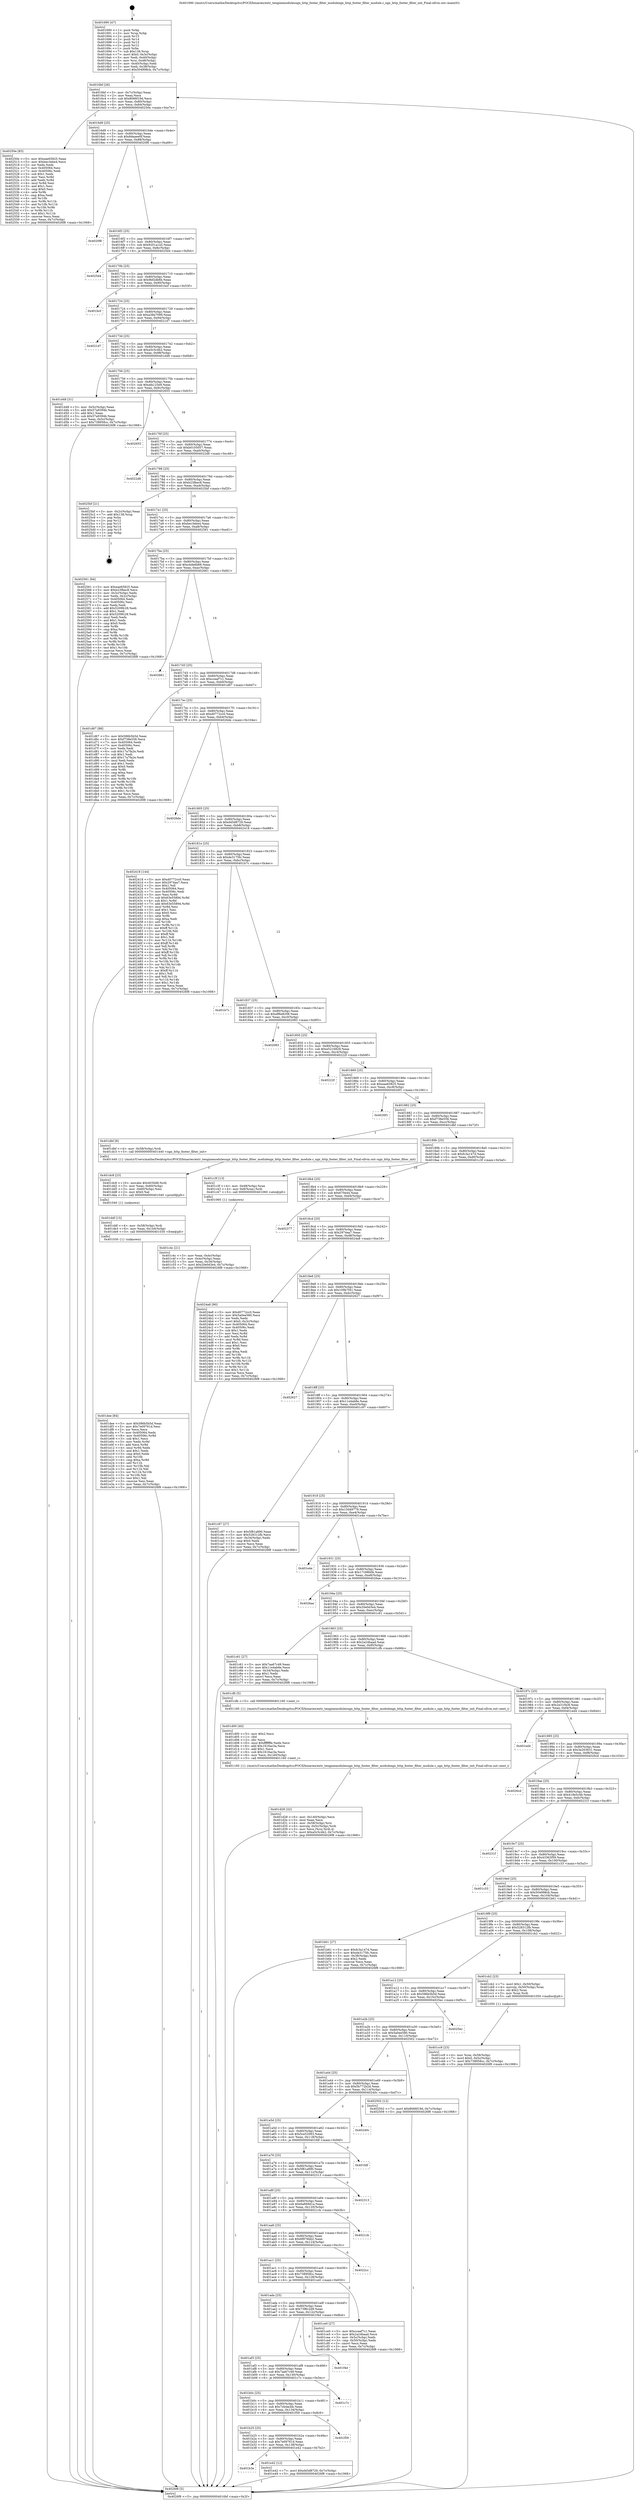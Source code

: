 digraph "0x401690" {
  label = "0x401690 (/mnt/c/Users/mathe/Desktop/tcc/POCII/binaries/extr_tenginemodulesngx_http_footer_filter_modulengx_http_footer_filter_module.c_ngx_http_footer_filter_init_Final-ollvm.out::main(0))"
  labelloc = "t"
  node[shape=record]

  Entry [label="",width=0.3,height=0.3,shape=circle,fillcolor=black,style=filled]
  "0x4016bf" [label="{
     0x4016bf [26]\l
     | [instrs]\l
     &nbsp;&nbsp;0x4016bf \<+3\>: mov -0x7c(%rbp),%eax\l
     &nbsp;&nbsp;0x4016c2 \<+2\>: mov %eax,%ecx\l
     &nbsp;&nbsp;0x4016c4 \<+6\>: sub $0x8066f19d,%ecx\l
     &nbsp;&nbsp;0x4016ca \<+3\>: mov %eax,-0x80(%rbp)\l
     &nbsp;&nbsp;0x4016cd \<+6\>: mov %ecx,-0x84(%rbp)\l
     &nbsp;&nbsp;0x4016d3 \<+6\>: je 000000000040250e \<main+0xe7e\>\l
  }"]
  "0x40250e" [label="{
     0x40250e [83]\l
     | [instrs]\l
     &nbsp;&nbsp;0x40250e \<+5\>: mov $0xeae65825,%eax\l
     &nbsp;&nbsp;0x402513 \<+5\>: mov $0xbec3ebe4,%ecx\l
     &nbsp;&nbsp;0x402518 \<+2\>: xor %edx,%edx\l
     &nbsp;&nbsp;0x40251a \<+7\>: mov 0x405064,%esi\l
     &nbsp;&nbsp;0x402521 \<+7\>: mov 0x40506c,%edi\l
     &nbsp;&nbsp;0x402528 \<+3\>: sub $0x1,%edx\l
     &nbsp;&nbsp;0x40252b \<+3\>: mov %esi,%r8d\l
     &nbsp;&nbsp;0x40252e \<+3\>: add %edx,%r8d\l
     &nbsp;&nbsp;0x402531 \<+4\>: imul %r8d,%esi\l
     &nbsp;&nbsp;0x402535 \<+3\>: and $0x1,%esi\l
     &nbsp;&nbsp;0x402538 \<+3\>: cmp $0x0,%esi\l
     &nbsp;&nbsp;0x40253b \<+4\>: sete %r9b\l
     &nbsp;&nbsp;0x40253f \<+3\>: cmp $0xa,%edi\l
     &nbsp;&nbsp;0x402542 \<+4\>: setl %r10b\l
     &nbsp;&nbsp;0x402546 \<+3\>: mov %r9b,%r11b\l
     &nbsp;&nbsp;0x402549 \<+3\>: and %r10b,%r11b\l
     &nbsp;&nbsp;0x40254c \<+3\>: xor %r10b,%r9b\l
     &nbsp;&nbsp;0x40254f \<+3\>: or %r9b,%r11b\l
     &nbsp;&nbsp;0x402552 \<+4\>: test $0x1,%r11b\l
     &nbsp;&nbsp;0x402556 \<+3\>: cmovne %ecx,%eax\l
     &nbsp;&nbsp;0x402559 \<+3\>: mov %eax,-0x7c(%rbp)\l
     &nbsp;&nbsp;0x40255c \<+5\>: jmp 00000000004026f8 \<main+0x1068\>\l
  }"]
  "0x4016d9" [label="{
     0x4016d9 [25]\l
     | [instrs]\l
     &nbsp;&nbsp;0x4016d9 \<+5\>: jmp 00000000004016de \<main+0x4e\>\l
     &nbsp;&nbsp;0x4016de \<+3\>: mov -0x80(%rbp),%eax\l
     &nbsp;&nbsp;0x4016e1 \<+5\>: sub $0x8deaee0f,%eax\l
     &nbsp;&nbsp;0x4016e6 \<+6\>: mov %eax,-0x88(%rbp)\l
     &nbsp;&nbsp;0x4016ec \<+6\>: je 00000000004020f6 \<main+0xa66\>\l
  }"]
  Exit [label="",width=0.3,height=0.3,shape=circle,fillcolor=black,style=filled,peripheries=2]
  "0x4020f6" [label="{
     0x4020f6\l
  }", style=dashed]
  "0x4016f2" [label="{
     0x4016f2 [25]\l
     | [instrs]\l
     &nbsp;&nbsp;0x4016f2 \<+5\>: jmp 00000000004016f7 \<main+0x67\>\l
     &nbsp;&nbsp;0x4016f7 \<+3\>: mov -0x80(%rbp),%eax\l
     &nbsp;&nbsp;0x4016fa \<+5\>: sub $0x9201a1a5,%eax\l
     &nbsp;&nbsp;0x4016ff \<+6\>: mov %eax,-0x8c(%rbp)\l
     &nbsp;&nbsp;0x401705 \<+6\>: je 00000000004025d4 \<main+0xf44\>\l
  }"]
  "0x401b3e" [label="{
     0x401b3e\l
  }", style=dashed]
  "0x4025d4" [label="{
     0x4025d4\l
  }", style=dashed]
  "0x40170b" [label="{
     0x40170b [25]\l
     | [instrs]\l
     &nbsp;&nbsp;0x40170b \<+5\>: jmp 0000000000401710 \<main+0x80\>\l
     &nbsp;&nbsp;0x401710 \<+3\>: mov -0x80(%rbp),%eax\l
     &nbsp;&nbsp;0x401713 \<+5\>: sub $0x9bf2db6b,%eax\l
     &nbsp;&nbsp;0x401718 \<+6\>: mov %eax,-0x90(%rbp)\l
     &nbsp;&nbsp;0x40171e \<+6\>: je 0000000000401bcf \<main+0x53f\>\l
  }"]
  "0x401e42" [label="{
     0x401e42 [12]\l
     | [instrs]\l
     &nbsp;&nbsp;0x401e42 \<+7\>: movl $0xd45d8729,-0x7c(%rbp)\l
     &nbsp;&nbsp;0x401e49 \<+5\>: jmp 00000000004026f8 \<main+0x1068\>\l
  }"]
  "0x401bcf" [label="{
     0x401bcf\l
  }", style=dashed]
  "0x401724" [label="{
     0x401724 [25]\l
     | [instrs]\l
     &nbsp;&nbsp;0x401724 \<+5\>: jmp 0000000000401729 \<main+0x99\>\l
     &nbsp;&nbsp;0x401729 \<+3\>: mov -0x80(%rbp),%eax\l
     &nbsp;&nbsp;0x40172c \<+5\>: sub $0xa38a7099,%eax\l
     &nbsp;&nbsp;0x401731 \<+6\>: mov %eax,-0x94(%rbp)\l
     &nbsp;&nbsp;0x401737 \<+6\>: je 00000000004021d7 \<main+0xb47\>\l
  }"]
  "0x401b25" [label="{
     0x401b25 [25]\l
     | [instrs]\l
     &nbsp;&nbsp;0x401b25 \<+5\>: jmp 0000000000401b2a \<main+0x49a\>\l
     &nbsp;&nbsp;0x401b2a \<+3\>: mov -0x80(%rbp),%eax\l
     &nbsp;&nbsp;0x401b2d \<+5\>: sub $0x7e09761d,%eax\l
     &nbsp;&nbsp;0x401b32 \<+6\>: mov %eax,-0x138(%rbp)\l
     &nbsp;&nbsp;0x401b38 \<+6\>: je 0000000000401e42 \<main+0x7b2\>\l
  }"]
  "0x4021d7" [label="{
     0x4021d7\l
  }", style=dashed]
  "0x40173d" [label="{
     0x40173d [25]\l
     | [instrs]\l
     &nbsp;&nbsp;0x40173d \<+5\>: jmp 0000000000401742 \<main+0xb2\>\l
     &nbsp;&nbsp;0x401742 \<+3\>: mov -0x80(%rbp),%eax\l
     &nbsp;&nbsp;0x401745 \<+5\>: sub $0xa5c5c4b2,%eax\l
     &nbsp;&nbsp;0x40174a \<+6\>: mov %eax,-0x98(%rbp)\l
     &nbsp;&nbsp;0x401750 \<+6\>: je 0000000000401d48 \<main+0x6b8\>\l
  }"]
  "0x401f59" [label="{
     0x401f59\l
  }", style=dashed]
  "0x401d48" [label="{
     0x401d48 [31]\l
     | [instrs]\l
     &nbsp;&nbsp;0x401d48 \<+3\>: mov -0x5c(%rbp),%eax\l
     &nbsp;&nbsp;0x401d4b \<+5\>: add $0x57a9394b,%eax\l
     &nbsp;&nbsp;0x401d50 \<+3\>: add $0x1,%eax\l
     &nbsp;&nbsp;0x401d53 \<+5\>: sub $0x57a9394b,%eax\l
     &nbsp;&nbsp;0x401d58 \<+3\>: mov %eax,-0x5c(%rbp)\l
     &nbsp;&nbsp;0x401d5b \<+7\>: movl $0x738958cc,-0x7c(%rbp)\l
     &nbsp;&nbsp;0x401d62 \<+5\>: jmp 00000000004026f8 \<main+0x1068\>\l
  }"]
  "0x401756" [label="{
     0x401756 [25]\l
     | [instrs]\l
     &nbsp;&nbsp;0x401756 \<+5\>: jmp 000000000040175b \<main+0xcb\>\l
     &nbsp;&nbsp;0x40175b \<+3\>: mov -0x80(%rbp),%eax\l
     &nbsp;&nbsp;0x40175e \<+5\>: sub $0xafa125e9,%eax\l
     &nbsp;&nbsp;0x401763 \<+6\>: mov %eax,-0x9c(%rbp)\l
     &nbsp;&nbsp;0x401769 \<+6\>: je 0000000000402655 \<main+0xfc5\>\l
  }"]
  "0x401b0c" [label="{
     0x401b0c [25]\l
     | [instrs]\l
     &nbsp;&nbsp;0x401b0c \<+5\>: jmp 0000000000401b11 \<main+0x481\>\l
     &nbsp;&nbsp;0x401b11 \<+3\>: mov -0x80(%rbp),%eax\l
     &nbsp;&nbsp;0x401b14 \<+5\>: sub $0x7cb4acbb,%eax\l
     &nbsp;&nbsp;0x401b19 \<+6\>: mov %eax,-0x134(%rbp)\l
     &nbsp;&nbsp;0x401b1f \<+6\>: je 0000000000401f59 \<main+0x8c9\>\l
  }"]
  "0x402655" [label="{
     0x402655\l
  }", style=dashed]
  "0x40176f" [label="{
     0x40176f [25]\l
     | [instrs]\l
     &nbsp;&nbsp;0x40176f \<+5\>: jmp 0000000000401774 \<main+0xe4\>\l
     &nbsp;&nbsp;0x401774 \<+3\>: mov -0x80(%rbp),%eax\l
     &nbsp;&nbsp;0x401777 \<+5\>: sub $0xb0105057,%eax\l
     &nbsp;&nbsp;0x40177c \<+6\>: mov %eax,-0xa0(%rbp)\l
     &nbsp;&nbsp;0x401782 \<+6\>: je 00000000004022d8 \<main+0xc48\>\l
  }"]
  "0x401c7c" [label="{
     0x401c7c\l
  }", style=dashed]
  "0x4022d8" [label="{
     0x4022d8\l
  }", style=dashed]
  "0x401788" [label="{
     0x401788 [25]\l
     | [instrs]\l
     &nbsp;&nbsp;0x401788 \<+5\>: jmp 000000000040178d \<main+0xfd\>\l
     &nbsp;&nbsp;0x40178d \<+3\>: mov -0x80(%rbp),%eax\l
     &nbsp;&nbsp;0x401790 \<+5\>: sub $0xb23fbec8,%eax\l
     &nbsp;&nbsp;0x401795 \<+6\>: mov %eax,-0xa4(%rbp)\l
     &nbsp;&nbsp;0x40179b \<+6\>: je 00000000004025bf \<main+0xf2f\>\l
  }"]
  "0x401af3" [label="{
     0x401af3 [25]\l
     | [instrs]\l
     &nbsp;&nbsp;0x401af3 \<+5\>: jmp 0000000000401af8 \<main+0x468\>\l
     &nbsp;&nbsp;0x401af8 \<+3\>: mov -0x80(%rbp),%eax\l
     &nbsp;&nbsp;0x401afb \<+5\>: sub $0x7aa67c49,%eax\l
     &nbsp;&nbsp;0x401b00 \<+6\>: mov %eax,-0x130(%rbp)\l
     &nbsp;&nbsp;0x401b06 \<+6\>: je 0000000000401c7c \<main+0x5ec\>\l
  }"]
  "0x4025bf" [label="{
     0x4025bf [21]\l
     | [instrs]\l
     &nbsp;&nbsp;0x4025bf \<+3\>: mov -0x2c(%rbp),%eax\l
     &nbsp;&nbsp;0x4025c2 \<+7\>: add $0x138,%rsp\l
     &nbsp;&nbsp;0x4025c9 \<+1\>: pop %rbx\l
     &nbsp;&nbsp;0x4025ca \<+2\>: pop %r12\l
     &nbsp;&nbsp;0x4025cc \<+2\>: pop %r13\l
     &nbsp;&nbsp;0x4025ce \<+2\>: pop %r14\l
     &nbsp;&nbsp;0x4025d0 \<+2\>: pop %r15\l
     &nbsp;&nbsp;0x4025d2 \<+1\>: pop %rbp\l
     &nbsp;&nbsp;0x4025d3 \<+1\>: ret\l
  }"]
  "0x4017a1" [label="{
     0x4017a1 [25]\l
     | [instrs]\l
     &nbsp;&nbsp;0x4017a1 \<+5\>: jmp 00000000004017a6 \<main+0x116\>\l
     &nbsp;&nbsp;0x4017a6 \<+3\>: mov -0x80(%rbp),%eax\l
     &nbsp;&nbsp;0x4017a9 \<+5\>: sub $0xbec3ebe4,%eax\l
     &nbsp;&nbsp;0x4017ae \<+6\>: mov %eax,-0xa8(%rbp)\l
     &nbsp;&nbsp;0x4017b4 \<+6\>: je 0000000000402561 \<main+0xed1\>\l
  }"]
  "0x401f4d" [label="{
     0x401f4d\l
  }", style=dashed]
  "0x402561" [label="{
     0x402561 [94]\l
     | [instrs]\l
     &nbsp;&nbsp;0x402561 \<+5\>: mov $0xeae65825,%eax\l
     &nbsp;&nbsp;0x402566 \<+5\>: mov $0xb23fbec8,%ecx\l
     &nbsp;&nbsp;0x40256b \<+3\>: mov -0x3c(%rbp),%edx\l
     &nbsp;&nbsp;0x40256e \<+3\>: mov %edx,-0x2c(%rbp)\l
     &nbsp;&nbsp;0x402571 \<+7\>: mov 0x405064,%edx\l
     &nbsp;&nbsp;0x402578 \<+7\>: mov 0x40506c,%esi\l
     &nbsp;&nbsp;0x40257f \<+2\>: mov %edx,%edi\l
     &nbsp;&nbsp;0x402581 \<+6\>: add $0x5209fc28,%edi\l
     &nbsp;&nbsp;0x402587 \<+3\>: sub $0x1,%edi\l
     &nbsp;&nbsp;0x40258a \<+6\>: sub $0x5209fc28,%edi\l
     &nbsp;&nbsp;0x402590 \<+3\>: imul %edi,%edx\l
     &nbsp;&nbsp;0x402593 \<+3\>: and $0x1,%edx\l
     &nbsp;&nbsp;0x402596 \<+3\>: cmp $0x0,%edx\l
     &nbsp;&nbsp;0x402599 \<+4\>: sete %r8b\l
     &nbsp;&nbsp;0x40259d \<+3\>: cmp $0xa,%esi\l
     &nbsp;&nbsp;0x4025a0 \<+4\>: setl %r9b\l
     &nbsp;&nbsp;0x4025a4 \<+3\>: mov %r8b,%r10b\l
     &nbsp;&nbsp;0x4025a7 \<+3\>: and %r9b,%r10b\l
     &nbsp;&nbsp;0x4025aa \<+3\>: xor %r9b,%r8b\l
     &nbsp;&nbsp;0x4025ad \<+3\>: or %r8b,%r10b\l
     &nbsp;&nbsp;0x4025b0 \<+4\>: test $0x1,%r10b\l
     &nbsp;&nbsp;0x4025b4 \<+3\>: cmovne %ecx,%eax\l
     &nbsp;&nbsp;0x4025b7 \<+3\>: mov %eax,-0x7c(%rbp)\l
     &nbsp;&nbsp;0x4025ba \<+5\>: jmp 00000000004026f8 \<main+0x1068\>\l
  }"]
  "0x4017ba" [label="{
     0x4017ba [25]\l
     | [instrs]\l
     &nbsp;&nbsp;0x4017ba \<+5\>: jmp 00000000004017bf \<main+0x12f\>\l
     &nbsp;&nbsp;0x4017bf \<+3\>: mov -0x80(%rbp),%eax\l
     &nbsp;&nbsp;0x4017c2 \<+5\>: sub $0xcbde6b66,%eax\l
     &nbsp;&nbsp;0x4017c7 \<+6\>: mov %eax,-0xac(%rbp)\l
     &nbsp;&nbsp;0x4017cd \<+6\>: je 0000000000402661 \<main+0xfd1\>\l
  }"]
  "0x401dee" [label="{
     0x401dee [84]\l
     | [instrs]\l
     &nbsp;&nbsp;0x401dee \<+5\>: mov $0x586b5b5d,%eax\l
     &nbsp;&nbsp;0x401df3 \<+5\>: mov $0x7e09761d,%esi\l
     &nbsp;&nbsp;0x401df8 \<+2\>: xor %ecx,%ecx\l
     &nbsp;&nbsp;0x401dfa \<+7\>: mov 0x405064,%edx\l
     &nbsp;&nbsp;0x401e01 \<+8\>: mov 0x40506c,%r8d\l
     &nbsp;&nbsp;0x401e09 \<+3\>: sub $0x1,%ecx\l
     &nbsp;&nbsp;0x401e0c \<+3\>: mov %edx,%r9d\l
     &nbsp;&nbsp;0x401e0f \<+3\>: add %ecx,%r9d\l
     &nbsp;&nbsp;0x401e12 \<+4\>: imul %r9d,%edx\l
     &nbsp;&nbsp;0x401e16 \<+3\>: and $0x1,%edx\l
     &nbsp;&nbsp;0x401e19 \<+3\>: cmp $0x0,%edx\l
     &nbsp;&nbsp;0x401e1c \<+4\>: sete %r10b\l
     &nbsp;&nbsp;0x401e20 \<+4\>: cmp $0xa,%r8d\l
     &nbsp;&nbsp;0x401e24 \<+4\>: setl %r11b\l
     &nbsp;&nbsp;0x401e28 \<+3\>: mov %r10b,%bl\l
     &nbsp;&nbsp;0x401e2b \<+3\>: and %r11b,%bl\l
     &nbsp;&nbsp;0x401e2e \<+3\>: xor %r11b,%r10b\l
     &nbsp;&nbsp;0x401e31 \<+3\>: or %r10b,%bl\l
     &nbsp;&nbsp;0x401e34 \<+3\>: test $0x1,%bl\l
     &nbsp;&nbsp;0x401e37 \<+3\>: cmovne %esi,%eax\l
     &nbsp;&nbsp;0x401e3a \<+3\>: mov %eax,-0x7c(%rbp)\l
     &nbsp;&nbsp;0x401e3d \<+5\>: jmp 00000000004026f8 \<main+0x1068\>\l
  }"]
  "0x402661" [label="{
     0x402661\l
  }", style=dashed]
  "0x4017d3" [label="{
     0x4017d3 [25]\l
     | [instrs]\l
     &nbsp;&nbsp;0x4017d3 \<+5\>: jmp 00000000004017d8 \<main+0x148\>\l
     &nbsp;&nbsp;0x4017d8 \<+3\>: mov -0x80(%rbp),%eax\l
     &nbsp;&nbsp;0x4017db \<+5\>: sub $0xcceaf7c1,%eax\l
     &nbsp;&nbsp;0x4017e0 \<+6\>: mov %eax,-0xb0(%rbp)\l
     &nbsp;&nbsp;0x4017e6 \<+6\>: je 0000000000401d67 \<main+0x6d7\>\l
  }"]
  "0x401ddf" [label="{
     0x401ddf [15]\l
     | [instrs]\l
     &nbsp;&nbsp;0x401ddf \<+4\>: mov -0x58(%rbp),%rdi\l
     &nbsp;&nbsp;0x401de3 \<+6\>: mov %eax,-0x144(%rbp)\l
     &nbsp;&nbsp;0x401de9 \<+5\>: call 0000000000401030 \<free@plt\>\l
     | [calls]\l
     &nbsp;&nbsp;0x401030 \{1\} (unknown)\l
  }"]
  "0x401d67" [label="{
     0x401d67 [88]\l
     | [instrs]\l
     &nbsp;&nbsp;0x401d67 \<+5\>: mov $0x586b5b5d,%eax\l
     &nbsp;&nbsp;0x401d6c \<+5\>: mov $0xf738e558,%ecx\l
     &nbsp;&nbsp;0x401d71 \<+7\>: mov 0x405064,%edx\l
     &nbsp;&nbsp;0x401d78 \<+7\>: mov 0x40506c,%esi\l
     &nbsp;&nbsp;0x401d7f \<+2\>: mov %edx,%edi\l
     &nbsp;&nbsp;0x401d81 \<+6\>: sub $0x17a7fa2e,%edi\l
     &nbsp;&nbsp;0x401d87 \<+3\>: sub $0x1,%edi\l
     &nbsp;&nbsp;0x401d8a \<+6\>: add $0x17a7fa2e,%edi\l
     &nbsp;&nbsp;0x401d90 \<+3\>: imul %edi,%edx\l
     &nbsp;&nbsp;0x401d93 \<+3\>: and $0x1,%edx\l
     &nbsp;&nbsp;0x401d96 \<+3\>: cmp $0x0,%edx\l
     &nbsp;&nbsp;0x401d99 \<+4\>: sete %r8b\l
     &nbsp;&nbsp;0x401d9d \<+3\>: cmp $0xa,%esi\l
     &nbsp;&nbsp;0x401da0 \<+4\>: setl %r9b\l
     &nbsp;&nbsp;0x401da4 \<+3\>: mov %r8b,%r10b\l
     &nbsp;&nbsp;0x401da7 \<+3\>: and %r9b,%r10b\l
     &nbsp;&nbsp;0x401daa \<+3\>: xor %r9b,%r8b\l
     &nbsp;&nbsp;0x401dad \<+3\>: or %r8b,%r10b\l
     &nbsp;&nbsp;0x401db0 \<+4\>: test $0x1,%r10b\l
     &nbsp;&nbsp;0x401db4 \<+3\>: cmovne %ecx,%eax\l
     &nbsp;&nbsp;0x401db7 \<+3\>: mov %eax,-0x7c(%rbp)\l
     &nbsp;&nbsp;0x401dba \<+5\>: jmp 00000000004026f8 \<main+0x1068\>\l
  }"]
  "0x4017ec" [label="{
     0x4017ec [25]\l
     | [instrs]\l
     &nbsp;&nbsp;0x4017ec \<+5\>: jmp 00000000004017f1 \<main+0x161\>\l
     &nbsp;&nbsp;0x4017f1 \<+3\>: mov -0x80(%rbp),%eax\l
     &nbsp;&nbsp;0x4017f4 \<+5\>: sub $0xd0772cc0,%eax\l
     &nbsp;&nbsp;0x4017f9 \<+6\>: mov %eax,-0xb4(%rbp)\l
     &nbsp;&nbsp;0x4017ff \<+6\>: je 00000000004026de \<main+0x104e\>\l
  }"]
  "0x401dc8" [label="{
     0x401dc8 [23]\l
     | [instrs]\l
     &nbsp;&nbsp;0x401dc8 \<+10\>: movabs $0x4030d6,%rdi\l
     &nbsp;&nbsp;0x401dd2 \<+3\>: mov %eax,-0x60(%rbp)\l
     &nbsp;&nbsp;0x401dd5 \<+3\>: mov -0x60(%rbp),%esi\l
     &nbsp;&nbsp;0x401dd8 \<+2\>: mov $0x0,%al\l
     &nbsp;&nbsp;0x401dda \<+5\>: call 0000000000401040 \<printf@plt\>\l
     | [calls]\l
     &nbsp;&nbsp;0x401040 \{1\} (unknown)\l
  }"]
  "0x4026de" [label="{
     0x4026de\l
  }", style=dashed]
  "0x401805" [label="{
     0x401805 [25]\l
     | [instrs]\l
     &nbsp;&nbsp;0x401805 \<+5\>: jmp 000000000040180a \<main+0x17a\>\l
     &nbsp;&nbsp;0x40180a \<+3\>: mov -0x80(%rbp),%eax\l
     &nbsp;&nbsp;0x40180d \<+5\>: sub $0xd45d8729,%eax\l
     &nbsp;&nbsp;0x401812 \<+6\>: mov %eax,-0xb8(%rbp)\l
     &nbsp;&nbsp;0x401818 \<+6\>: je 0000000000402418 \<main+0xd88\>\l
  }"]
  "0x401d28" [label="{
     0x401d28 [32]\l
     | [instrs]\l
     &nbsp;&nbsp;0x401d28 \<+6\>: mov -0x140(%rbp),%ecx\l
     &nbsp;&nbsp;0x401d2e \<+3\>: imul %eax,%ecx\l
     &nbsp;&nbsp;0x401d31 \<+4\>: mov -0x58(%rbp),%rsi\l
     &nbsp;&nbsp;0x401d35 \<+4\>: movslq -0x5c(%rbp),%rdi\l
     &nbsp;&nbsp;0x401d39 \<+3\>: mov %ecx,(%rsi,%rdi,4)\l
     &nbsp;&nbsp;0x401d3c \<+7\>: movl $0xa5c5c4b2,-0x7c(%rbp)\l
     &nbsp;&nbsp;0x401d43 \<+5\>: jmp 00000000004026f8 \<main+0x1068\>\l
  }"]
  "0x402418" [label="{
     0x402418 [144]\l
     | [instrs]\l
     &nbsp;&nbsp;0x402418 \<+5\>: mov $0xd0772cc0,%eax\l
     &nbsp;&nbsp;0x40241d \<+5\>: mov $0x2974aa7,%ecx\l
     &nbsp;&nbsp;0x402422 \<+2\>: mov $0x1,%dl\l
     &nbsp;&nbsp;0x402424 \<+7\>: mov 0x405064,%esi\l
     &nbsp;&nbsp;0x40242b \<+7\>: mov 0x40506c,%edi\l
     &nbsp;&nbsp;0x402432 \<+3\>: mov %esi,%r8d\l
     &nbsp;&nbsp;0x402435 \<+7\>: sub $0x63e55894,%r8d\l
     &nbsp;&nbsp;0x40243c \<+4\>: sub $0x1,%r8d\l
     &nbsp;&nbsp;0x402440 \<+7\>: add $0x63e55894,%r8d\l
     &nbsp;&nbsp;0x402447 \<+4\>: imul %r8d,%esi\l
     &nbsp;&nbsp;0x40244b \<+3\>: and $0x1,%esi\l
     &nbsp;&nbsp;0x40244e \<+3\>: cmp $0x0,%esi\l
     &nbsp;&nbsp;0x402451 \<+4\>: sete %r9b\l
     &nbsp;&nbsp;0x402455 \<+3\>: cmp $0xa,%edi\l
     &nbsp;&nbsp;0x402458 \<+4\>: setl %r10b\l
     &nbsp;&nbsp;0x40245c \<+3\>: mov %r9b,%r11b\l
     &nbsp;&nbsp;0x40245f \<+4\>: xor $0xff,%r11b\l
     &nbsp;&nbsp;0x402463 \<+3\>: mov %r10b,%bl\l
     &nbsp;&nbsp;0x402466 \<+3\>: xor $0xff,%bl\l
     &nbsp;&nbsp;0x402469 \<+3\>: xor $0x1,%dl\l
     &nbsp;&nbsp;0x40246c \<+3\>: mov %r11b,%r14b\l
     &nbsp;&nbsp;0x40246f \<+4\>: and $0xff,%r14b\l
     &nbsp;&nbsp;0x402473 \<+3\>: and %dl,%r9b\l
     &nbsp;&nbsp;0x402476 \<+3\>: mov %bl,%r15b\l
     &nbsp;&nbsp;0x402479 \<+4\>: and $0xff,%r15b\l
     &nbsp;&nbsp;0x40247d \<+3\>: and %dl,%r10b\l
     &nbsp;&nbsp;0x402480 \<+3\>: or %r9b,%r14b\l
     &nbsp;&nbsp;0x402483 \<+3\>: or %r10b,%r15b\l
     &nbsp;&nbsp;0x402486 \<+3\>: xor %r15b,%r14b\l
     &nbsp;&nbsp;0x402489 \<+3\>: or %bl,%r11b\l
     &nbsp;&nbsp;0x40248c \<+4\>: xor $0xff,%r11b\l
     &nbsp;&nbsp;0x402490 \<+3\>: or $0x1,%dl\l
     &nbsp;&nbsp;0x402493 \<+3\>: and %dl,%r11b\l
     &nbsp;&nbsp;0x402496 \<+3\>: or %r11b,%r14b\l
     &nbsp;&nbsp;0x402499 \<+4\>: test $0x1,%r14b\l
     &nbsp;&nbsp;0x40249d \<+3\>: cmovne %ecx,%eax\l
     &nbsp;&nbsp;0x4024a0 \<+3\>: mov %eax,-0x7c(%rbp)\l
     &nbsp;&nbsp;0x4024a3 \<+5\>: jmp 00000000004026f8 \<main+0x1068\>\l
  }"]
  "0x40181e" [label="{
     0x40181e [25]\l
     | [instrs]\l
     &nbsp;&nbsp;0x40181e \<+5\>: jmp 0000000000401823 \<main+0x193\>\l
     &nbsp;&nbsp;0x401823 \<+3\>: mov -0x80(%rbp),%eax\l
     &nbsp;&nbsp;0x401826 \<+5\>: sub $0xde3175fc,%eax\l
     &nbsp;&nbsp;0x40182b \<+6\>: mov %eax,-0xbc(%rbp)\l
     &nbsp;&nbsp;0x401831 \<+6\>: je 0000000000401b7c \<main+0x4ec\>\l
  }"]
  "0x401d00" [label="{
     0x401d00 [40]\l
     | [instrs]\l
     &nbsp;&nbsp;0x401d00 \<+5\>: mov $0x2,%ecx\l
     &nbsp;&nbsp;0x401d05 \<+1\>: cltd\l
     &nbsp;&nbsp;0x401d06 \<+2\>: idiv %ecx\l
     &nbsp;&nbsp;0x401d08 \<+6\>: imul $0xfffffffe,%edx,%ecx\l
     &nbsp;&nbsp;0x401d0e \<+6\>: add $0x1616ac3a,%ecx\l
     &nbsp;&nbsp;0x401d14 \<+3\>: add $0x1,%ecx\l
     &nbsp;&nbsp;0x401d17 \<+6\>: sub $0x1616ac3a,%ecx\l
     &nbsp;&nbsp;0x401d1d \<+6\>: mov %ecx,-0x140(%rbp)\l
     &nbsp;&nbsp;0x401d23 \<+5\>: call 0000000000401160 \<next_i\>\l
     | [calls]\l
     &nbsp;&nbsp;0x401160 \{1\} (/mnt/c/Users/mathe/Desktop/tcc/POCII/binaries/extr_tenginemodulesngx_http_footer_filter_modulengx_http_footer_filter_module.c_ngx_http_footer_filter_init_Final-ollvm.out::next_i)\l
  }"]
  "0x401b7c" [label="{
     0x401b7c\l
  }", style=dashed]
  "0x401837" [label="{
     0x401837 [25]\l
     | [instrs]\l
     &nbsp;&nbsp;0x401837 \<+5\>: jmp 000000000040183c \<main+0x1ac\>\l
     &nbsp;&nbsp;0x40183c \<+3\>: mov -0x80(%rbp),%eax\l
     &nbsp;&nbsp;0x40183f \<+5\>: sub $0xdf6e8208,%eax\l
     &nbsp;&nbsp;0x401844 \<+6\>: mov %eax,-0xc0(%rbp)\l
     &nbsp;&nbsp;0x40184a \<+6\>: je 0000000000402083 \<main+0x9f3\>\l
  }"]
  "0x401ada" [label="{
     0x401ada [25]\l
     | [instrs]\l
     &nbsp;&nbsp;0x401ada \<+5\>: jmp 0000000000401adf \<main+0x44f\>\l
     &nbsp;&nbsp;0x401adf \<+3\>: mov -0x80(%rbp),%eax\l
     &nbsp;&nbsp;0x401ae2 \<+5\>: sub $0x73f6c2d9,%eax\l
     &nbsp;&nbsp;0x401ae7 \<+6\>: mov %eax,-0x12c(%rbp)\l
     &nbsp;&nbsp;0x401aed \<+6\>: je 0000000000401f4d \<main+0x8bd\>\l
  }"]
  "0x402083" [label="{
     0x402083\l
  }", style=dashed]
  "0x401850" [label="{
     0x401850 [25]\l
     | [instrs]\l
     &nbsp;&nbsp;0x401850 \<+5\>: jmp 0000000000401855 \<main+0x1c5\>\l
     &nbsp;&nbsp;0x401855 \<+3\>: mov -0x80(%rbp),%eax\l
     &nbsp;&nbsp;0x401858 \<+5\>: sub $0xe5216829,%eax\l
     &nbsp;&nbsp;0x40185d \<+6\>: mov %eax,-0xc4(%rbp)\l
     &nbsp;&nbsp;0x401863 \<+6\>: je 000000000040222f \<main+0xb9f\>\l
  }"]
  "0x401ce0" [label="{
     0x401ce0 [27]\l
     | [instrs]\l
     &nbsp;&nbsp;0x401ce0 \<+5\>: mov $0xcceaf7c1,%eax\l
     &nbsp;&nbsp;0x401ce5 \<+5\>: mov $0x2a24baad,%ecx\l
     &nbsp;&nbsp;0x401cea \<+3\>: mov -0x5c(%rbp),%edx\l
     &nbsp;&nbsp;0x401ced \<+3\>: cmp -0x50(%rbp),%edx\l
     &nbsp;&nbsp;0x401cf0 \<+3\>: cmovl %ecx,%eax\l
     &nbsp;&nbsp;0x401cf3 \<+3\>: mov %eax,-0x7c(%rbp)\l
     &nbsp;&nbsp;0x401cf6 \<+5\>: jmp 00000000004026f8 \<main+0x1068\>\l
  }"]
  "0x40222f" [label="{
     0x40222f\l
  }", style=dashed]
  "0x401869" [label="{
     0x401869 [25]\l
     | [instrs]\l
     &nbsp;&nbsp;0x401869 \<+5\>: jmp 000000000040186e \<main+0x1de\>\l
     &nbsp;&nbsp;0x40186e \<+3\>: mov -0x80(%rbp),%eax\l
     &nbsp;&nbsp;0x401871 \<+5\>: sub $0xeae65825,%eax\l
     &nbsp;&nbsp;0x401876 \<+6\>: mov %eax,-0xc8(%rbp)\l
     &nbsp;&nbsp;0x40187c \<+6\>: je 00000000004026f1 \<main+0x1061\>\l
  }"]
  "0x401ac1" [label="{
     0x401ac1 [25]\l
     | [instrs]\l
     &nbsp;&nbsp;0x401ac1 \<+5\>: jmp 0000000000401ac6 \<main+0x436\>\l
     &nbsp;&nbsp;0x401ac6 \<+3\>: mov -0x80(%rbp),%eax\l
     &nbsp;&nbsp;0x401ac9 \<+5\>: sub $0x738958cc,%eax\l
     &nbsp;&nbsp;0x401ace \<+6\>: mov %eax,-0x128(%rbp)\l
     &nbsp;&nbsp;0x401ad4 \<+6\>: je 0000000000401ce0 \<main+0x650\>\l
  }"]
  "0x4026f1" [label="{
     0x4026f1\l
  }", style=dashed]
  "0x401882" [label="{
     0x401882 [25]\l
     | [instrs]\l
     &nbsp;&nbsp;0x401882 \<+5\>: jmp 0000000000401887 \<main+0x1f7\>\l
     &nbsp;&nbsp;0x401887 \<+3\>: mov -0x80(%rbp),%eax\l
     &nbsp;&nbsp;0x40188a \<+5\>: sub $0xf738e558,%eax\l
     &nbsp;&nbsp;0x40188f \<+6\>: mov %eax,-0xcc(%rbp)\l
     &nbsp;&nbsp;0x401895 \<+6\>: je 0000000000401dbf \<main+0x72f\>\l
  }"]
  "0x4022cc" [label="{
     0x4022cc\l
  }", style=dashed]
  "0x401dbf" [label="{
     0x401dbf [9]\l
     | [instrs]\l
     &nbsp;&nbsp;0x401dbf \<+4\>: mov -0x58(%rbp),%rdi\l
     &nbsp;&nbsp;0x401dc3 \<+5\>: call 0000000000401440 \<ngx_http_footer_filter_init\>\l
     | [calls]\l
     &nbsp;&nbsp;0x401440 \{1\} (/mnt/c/Users/mathe/Desktop/tcc/POCII/binaries/extr_tenginemodulesngx_http_footer_filter_modulengx_http_footer_filter_module.c_ngx_http_footer_filter_init_Final-ollvm.out::ngx_http_footer_filter_init)\l
  }"]
  "0x40189b" [label="{
     0x40189b [25]\l
     | [instrs]\l
     &nbsp;&nbsp;0x40189b \<+5\>: jmp 00000000004018a0 \<main+0x210\>\l
     &nbsp;&nbsp;0x4018a0 \<+3\>: mov -0x80(%rbp),%eax\l
     &nbsp;&nbsp;0x4018a3 \<+5\>: sub $0xfc3a147d,%eax\l
     &nbsp;&nbsp;0x4018a8 \<+6\>: mov %eax,-0xd0(%rbp)\l
     &nbsp;&nbsp;0x4018ae \<+6\>: je 0000000000401c3f \<main+0x5af\>\l
  }"]
  "0x401aa8" [label="{
     0x401aa8 [25]\l
     | [instrs]\l
     &nbsp;&nbsp;0x401aa8 \<+5\>: jmp 0000000000401aad \<main+0x41d\>\l
     &nbsp;&nbsp;0x401aad \<+3\>: mov -0x80(%rbp),%eax\l
     &nbsp;&nbsp;0x401ab0 \<+5\>: sub $0x6f976bb2,%eax\l
     &nbsp;&nbsp;0x401ab5 \<+6\>: mov %eax,-0x124(%rbp)\l
     &nbsp;&nbsp;0x401abb \<+6\>: je 00000000004022cc \<main+0xc3c\>\l
  }"]
  "0x401c3f" [label="{
     0x401c3f [13]\l
     | [instrs]\l
     &nbsp;&nbsp;0x401c3f \<+4\>: mov -0x48(%rbp),%rax\l
     &nbsp;&nbsp;0x401c43 \<+4\>: mov 0x8(%rax),%rdi\l
     &nbsp;&nbsp;0x401c47 \<+5\>: call 0000000000401060 \<atoi@plt\>\l
     | [calls]\l
     &nbsp;&nbsp;0x401060 \{1\} (unknown)\l
  }"]
  "0x4018b4" [label="{
     0x4018b4 [25]\l
     | [instrs]\l
     &nbsp;&nbsp;0x4018b4 \<+5\>: jmp 00000000004018b9 \<main+0x229\>\l
     &nbsp;&nbsp;0x4018b9 \<+3\>: mov -0x80(%rbp),%eax\l
     &nbsp;&nbsp;0x4018bc \<+5\>: sub $0x670e44,%eax\l
     &nbsp;&nbsp;0x4018c1 \<+6\>: mov %eax,-0xd4(%rbp)\l
     &nbsp;&nbsp;0x4018c7 \<+6\>: je 0000000000402377 \<main+0xce7\>\l
  }"]
  "0x4021cb" [label="{
     0x4021cb\l
  }", style=dashed]
  "0x402377" [label="{
     0x402377\l
  }", style=dashed]
  "0x4018cd" [label="{
     0x4018cd [25]\l
     | [instrs]\l
     &nbsp;&nbsp;0x4018cd \<+5\>: jmp 00000000004018d2 \<main+0x242\>\l
     &nbsp;&nbsp;0x4018d2 \<+3\>: mov -0x80(%rbp),%eax\l
     &nbsp;&nbsp;0x4018d5 \<+5\>: sub $0x2974aa7,%eax\l
     &nbsp;&nbsp;0x4018da \<+6\>: mov %eax,-0xd8(%rbp)\l
     &nbsp;&nbsp;0x4018e0 \<+6\>: je 00000000004024a8 \<main+0xe18\>\l
  }"]
  "0x401a8f" [label="{
     0x401a8f [25]\l
     | [instrs]\l
     &nbsp;&nbsp;0x401a8f \<+5\>: jmp 0000000000401a94 \<main+0x404\>\l
     &nbsp;&nbsp;0x401a94 \<+3\>: mov -0x80(%rbp),%eax\l
     &nbsp;&nbsp;0x401a97 \<+5\>: sub $0x6a669d1a,%eax\l
     &nbsp;&nbsp;0x401a9c \<+6\>: mov %eax,-0x120(%rbp)\l
     &nbsp;&nbsp;0x401aa2 \<+6\>: je 00000000004021cb \<main+0xb3b\>\l
  }"]
  "0x4024a8" [label="{
     0x4024a8 [90]\l
     | [instrs]\l
     &nbsp;&nbsp;0x4024a8 \<+5\>: mov $0xd0772cc0,%eax\l
     &nbsp;&nbsp;0x4024ad \<+5\>: mov $0x5a0ee580,%ecx\l
     &nbsp;&nbsp;0x4024b2 \<+2\>: xor %edx,%edx\l
     &nbsp;&nbsp;0x4024b4 \<+7\>: movl $0x0,-0x3c(%rbp)\l
     &nbsp;&nbsp;0x4024bb \<+7\>: mov 0x405064,%esi\l
     &nbsp;&nbsp;0x4024c2 \<+7\>: mov 0x40506c,%edi\l
     &nbsp;&nbsp;0x4024c9 \<+3\>: sub $0x1,%edx\l
     &nbsp;&nbsp;0x4024cc \<+3\>: mov %esi,%r8d\l
     &nbsp;&nbsp;0x4024cf \<+3\>: add %edx,%r8d\l
     &nbsp;&nbsp;0x4024d2 \<+4\>: imul %r8d,%esi\l
     &nbsp;&nbsp;0x4024d6 \<+3\>: and $0x1,%esi\l
     &nbsp;&nbsp;0x4024d9 \<+3\>: cmp $0x0,%esi\l
     &nbsp;&nbsp;0x4024dc \<+4\>: sete %r9b\l
     &nbsp;&nbsp;0x4024e0 \<+3\>: cmp $0xa,%edi\l
     &nbsp;&nbsp;0x4024e3 \<+4\>: setl %r10b\l
     &nbsp;&nbsp;0x4024e7 \<+3\>: mov %r9b,%r11b\l
     &nbsp;&nbsp;0x4024ea \<+3\>: and %r10b,%r11b\l
     &nbsp;&nbsp;0x4024ed \<+3\>: xor %r10b,%r9b\l
     &nbsp;&nbsp;0x4024f0 \<+3\>: or %r9b,%r11b\l
     &nbsp;&nbsp;0x4024f3 \<+4\>: test $0x1,%r11b\l
     &nbsp;&nbsp;0x4024f7 \<+3\>: cmovne %ecx,%eax\l
     &nbsp;&nbsp;0x4024fa \<+3\>: mov %eax,-0x7c(%rbp)\l
     &nbsp;&nbsp;0x4024fd \<+5\>: jmp 00000000004026f8 \<main+0x1068\>\l
  }"]
  "0x4018e6" [label="{
     0x4018e6 [25]\l
     | [instrs]\l
     &nbsp;&nbsp;0x4018e6 \<+5\>: jmp 00000000004018eb \<main+0x25b\>\l
     &nbsp;&nbsp;0x4018eb \<+3\>: mov -0x80(%rbp),%eax\l
     &nbsp;&nbsp;0x4018ee \<+5\>: sub $0x109b7f41,%eax\l
     &nbsp;&nbsp;0x4018f3 \<+6\>: mov %eax,-0xdc(%rbp)\l
     &nbsp;&nbsp;0x4018f9 \<+6\>: je 0000000000402627 \<main+0xf97\>\l
  }"]
  "0x402313" [label="{
     0x402313\l
  }", style=dashed]
  "0x402627" [label="{
     0x402627\l
  }", style=dashed]
  "0x4018ff" [label="{
     0x4018ff [25]\l
     | [instrs]\l
     &nbsp;&nbsp;0x4018ff \<+5\>: jmp 0000000000401904 \<main+0x274\>\l
     &nbsp;&nbsp;0x401904 \<+3\>: mov -0x80(%rbp),%eax\l
     &nbsp;&nbsp;0x401907 \<+5\>: sub $0x11e4ab8e,%eax\l
     &nbsp;&nbsp;0x40190c \<+6\>: mov %eax,-0xe0(%rbp)\l
     &nbsp;&nbsp;0x401912 \<+6\>: je 0000000000401c97 \<main+0x607\>\l
  }"]
  "0x401a76" [label="{
     0x401a76 [25]\l
     | [instrs]\l
     &nbsp;&nbsp;0x401a76 \<+5\>: jmp 0000000000401a7b \<main+0x3eb\>\l
     &nbsp;&nbsp;0x401a7b \<+3\>: mov -0x80(%rbp),%eax\l
     &nbsp;&nbsp;0x401a7e \<+5\>: sub $0x5f81a890,%eax\l
     &nbsp;&nbsp;0x401a83 \<+6\>: mov %eax,-0x11c(%rbp)\l
     &nbsp;&nbsp;0x401a89 \<+6\>: je 0000000000402313 \<main+0xc83\>\l
  }"]
  "0x401c97" [label="{
     0x401c97 [27]\l
     | [instrs]\l
     &nbsp;&nbsp;0x401c97 \<+5\>: mov $0x5f81a890,%eax\l
     &nbsp;&nbsp;0x401c9c \<+5\>: mov $0x528312fb,%ecx\l
     &nbsp;&nbsp;0x401ca1 \<+3\>: mov -0x34(%rbp),%edx\l
     &nbsp;&nbsp;0x401ca4 \<+3\>: cmp $0x0,%edx\l
     &nbsp;&nbsp;0x401ca7 \<+3\>: cmove %ecx,%eax\l
     &nbsp;&nbsp;0x401caa \<+3\>: mov %eax,-0x7c(%rbp)\l
     &nbsp;&nbsp;0x401cad \<+5\>: jmp 00000000004026f8 \<main+0x1068\>\l
  }"]
  "0x401918" [label="{
     0x401918 [25]\l
     | [instrs]\l
     &nbsp;&nbsp;0x401918 \<+5\>: jmp 000000000040191d \<main+0x28d\>\l
     &nbsp;&nbsp;0x40191d \<+3\>: mov -0x80(%rbp),%eax\l
     &nbsp;&nbsp;0x401920 \<+5\>: sub $0x15d49779,%eax\l
     &nbsp;&nbsp;0x401925 \<+6\>: mov %eax,-0xe4(%rbp)\l
     &nbsp;&nbsp;0x40192b \<+6\>: je 0000000000401e4e \<main+0x7be\>\l
  }"]
  "0x401fdf" [label="{
     0x401fdf\l
  }", style=dashed]
  "0x401e4e" [label="{
     0x401e4e\l
  }", style=dashed]
  "0x401931" [label="{
     0x401931 [25]\l
     | [instrs]\l
     &nbsp;&nbsp;0x401931 \<+5\>: jmp 0000000000401936 \<main+0x2a6\>\l
     &nbsp;&nbsp;0x401936 \<+3\>: mov -0x80(%rbp),%eax\l
     &nbsp;&nbsp;0x401939 \<+5\>: sub $0x17c98b0b,%eax\l
     &nbsp;&nbsp;0x40193e \<+6\>: mov %eax,-0xe8(%rbp)\l
     &nbsp;&nbsp;0x401944 \<+6\>: je 00000000004026ae \<main+0x101e\>\l
  }"]
  "0x401a5d" [label="{
     0x401a5d [25]\l
     | [instrs]\l
     &nbsp;&nbsp;0x401a5d \<+5\>: jmp 0000000000401a62 \<main+0x3d2\>\l
     &nbsp;&nbsp;0x401a62 \<+3\>: mov -0x80(%rbp),%eax\l
     &nbsp;&nbsp;0x401a65 \<+5\>: sub $0x5ce52063,%eax\l
     &nbsp;&nbsp;0x401a6a \<+6\>: mov %eax,-0x118(%rbp)\l
     &nbsp;&nbsp;0x401a70 \<+6\>: je 0000000000401fdf \<main+0x94f\>\l
  }"]
  "0x4026ae" [label="{
     0x4026ae\l
  }", style=dashed]
  "0x40194a" [label="{
     0x40194a [25]\l
     | [instrs]\l
     &nbsp;&nbsp;0x40194a \<+5\>: jmp 000000000040194f \<main+0x2bf\>\l
     &nbsp;&nbsp;0x40194f \<+3\>: mov -0x80(%rbp),%eax\l
     &nbsp;&nbsp;0x401952 \<+5\>: sub $0x20e0d3e4,%eax\l
     &nbsp;&nbsp;0x401957 \<+6\>: mov %eax,-0xec(%rbp)\l
     &nbsp;&nbsp;0x40195d \<+6\>: je 0000000000401c61 \<main+0x5d1\>\l
  }"]
  "0x40240c" [label="{
     0x40240c\l
  }", style=dashed]
  "0x401c61" [label="{
     0x401c61 [27]\l
     | [instrs]\l
     &nbsp;&nbsp;0x401c61 \<+5\>: mov $0x7aa67c49,%eax\l
     &nbsp;&nbsp;0x401c66 \<+5\>: mov $0x11e4ab8e,%ecx\l
     &nbsp;&nbsp;0x401c6b \<+3\>: mov -0x34(%rbp),%edx\l
     &nbsp;&nbsp;0x401c6e \<+3\>: cmp $0x1,%edx\l
     &nbsp;&nbsp;0x401c71 \<+3\>: cmovl %ecx,%eax\l
     &nbsp;&nbsp;0x401c74 \<+3\>: mov %eax,-0x7c(%rbp)\l
     &nbsp;&nbsp;0x401c77 \<+5\>: jmp 00000000004026f8 \<main+0x1068\>\l
  }"]
  "0x401963" [label="{
     0x401963 [25]\l
     | [instrs]\l
     &nbsp;&nbsp;0x401963 \<+5\>: jmp 0000000000401968 \<main+0x2d8\>\l
     &nbsp;&nbsp;0x401968 \<+3\>: mov -0x80(%rbp),%eax\l
     &nbsp;&nbsp;0x40196b \<+5\>: sub $0x2a24baad,%eax\l
     &nbsp;&nbsp;0x401970 \<+6\>: mov %eax,-0xf0(%rbp)\l
     &nbsp;&nbsp;0x401976 \<+6\>: je 0000000000401cfb \<main+0x66b\>\l
  }"]
  "0x401a44" [label="{
     0x401a44 [25]\l
     | [instrs]\l
     &nbsp;&nbsp;0x401a44 \<+5\>: jmp 0000000000401a49 \<main+0x3b9\>\l
     &nbsp;&nbsp;0x401a49 \<+3\>: mov -0x80(%rbp),%eax\l
     &nbsp;&nbsp;0x401a4c \<+5\>: sub $0x5b772b2d,%eax\l
     &nbsp;&nbsp;0x401a51 \<+6\>: mov %eax,-0x114(%rbp)\l
     &nbsp;&nbsp;0x401a57 \<+6\>: je 000000000040240c \<main+0xd7c\>\l
  }"]
  "0x401cfb" [label="{
     0x401cfb [5]\l
     | [instrs]\l
     &nbsp;&nbsp;0x401cfb \<+5\>: call 0000000000401160 \<next_i\>\l
     | [calls]\l
     &nbsp;&nbsp;0x401160 \{1\} (/mnt/c/Users/mathe/Desktop/tcc/POCII/binaries/extr_tenginemodulesngx_http_footer_filter_modulengx_http_footer_filter_module.c_ngx_http_footer_filter_init_Final-ollvm.out::next_i)\l
  }"]
  "0x40197c" [label="{
     0x40197c [25]\l
     | [instrs]\l
     &nbsp;&nbsp;0x40197c \<+5\>: jmp 0000000000401981 \<main+0x2f1\>\l
     &nbsp;&nbsp;0x401981 \<+3\>: mov -0x80(%rbp),%eax\l
     &nbsp;&nbsp;0x401984 \<+5\>: sub $0x2e31f4c8,%eax\l
     &nbsp;&nbsp;0x401989 \<+6\>: mov %eax,-0xf4(%rbp)\l
     &nbsp;&nbsp;0x40198f \<+6\>: je 0000000000401ed4 \<main+0x844\>\l
  }"]
  "0x402502" [label="{
     0x402502 [12]\l
     | [instrs]\l
     &nbsp;&nbsp;0x402502 \<+7\>: movl $0x8066f19d,-0x7c(%rbp)\l
     &nbsp;&nbsp;0x402509 \<+5\>: jmp 00000000004026f8 \<main+0x1068\>\l
  }"]
  "0x401ed4" [label="{
     0x401ed4\l
  }", style=dashed]
  "0x401995" [label="{
     0x401995 [25]\l
     | [instrs]\l
     &nbsp;&nbsp;0x401995 \<+5\>: jmp 000000000040199a \<main+0x30a\>\l
     &nbsp;&nbsp;0x40199a \<+3\>: mov -0x80(%rbp),%eax\l
     &nbsp;&nbsp;0x40199d \<+5\>: sub $0x3e203631,%eax\l
     &nbsp;&nbsp;0x4019a2 \<+6\>: mov %eax,-0xf8(%rbp)\l
     &nbsp;&nbsp;0x4019a8 \<+6\>: je 00000000004026cd \<main+0x103d\>\l
  }"]
  "0x401a2b" [label="{
     0x401a2b [25]\l
     | [instrs]\l
     &nbsp;&nbsp;0x401a2b \<+5\>: jmp 0000000000401a30 \<main+0x3a0\>\l
     &nbsp;&nbsp;0x401a30 \<+3\>: mov -0x80(%rbp),%eax\l
     &nbsp;&nbsp;0x401a33 \<+5\>: sub $0x5a0ee580,%eax\l
     &nbsp;&nbsp;0x401a38 \<+6\>: mov %eax,-0x110(%rbp)\l
     &nbsp;&nbsp;0x401a3e \<+6\>: je 0000000000402502 \<main+0xe72\>\l
  }"]
  "0x4026cd" [label="{
     0x4026cd\l
  }", style=dashed]
  "0x4019ae" [label="{
     0x4019ae [25]\l
     | [instrs]\l
     &nbsp;&nbsp;0x4019ae \<+5\>: jmp 00000000004019b3 \<main+0x323\>\l
     &nbsp;&nbsp;0x4019b3 \<+3\>: mov -0x80(%rbp),%eax\l
     &nbsp;&nbsp;0x4019b6 \<+5\>: sub $0x419e5c4b,%eax\l
     &nbsp;&nbsp;0x4019bb \<+6\>: mov %eax,-0xfc(%rbp)\l
     &nbsp;&nbsp;0x4019c1 \<+6\>: je 000000000040231f \<main+0xc8f\>\l
  }"]
  "0x4025ec" [label="{
     0x4025ec\l
  }", style=dashed]
  "0x40231f" [label="{
     0x40231f\l
  }", style=dashed]
  "0x4019c7" [label="{
     0x4019c7 [25]\l
     | [instrs]\l
     &nbsp;&nbsp;0x4019c7 \<+5\>: jmp 00000000004019cc \<main+0x33c\>\l
     &nbsp;&nbsp;0x4019cc \<+3\>: mov -0x80(%rbp),%eax\l
     &nbsp;&nbsp;0x4019cf \<+5\>: sub $0x43362f59,%eax\l
     &nbsp;&nbsp;0x4019d4 \<+6\>: mov %eax,-0x100(%rbp)\l
     &nbsp;&nbsp;0x4019da \<+6\>: je 0000000000401c33 \<main+0x5a3\>\l
  }"]
  "0x401cc9" [label="{
     0x401cc9 [23]\l
     | [instrs]\l
     &nbsp;&nbsp;0x401cc9 \<+4\>: mov %rax,-0x58(%rbp)\l
     &nbsp;&nbsp;0x401ccd \<+7\>: movl $0x0,-0x5c(%rbp)\l
     &nbsp;&nbsp;0x401cd4 \<+7\>: movl $0x738958cc,-0x7c(%rbp)\l
     &nbsp;&nbsp;0x401cdb \<+5\>: jmp 00000000004026f8 \<main+0x1068\>\l
  }"]
  "0x401c33" [label="{
     0x401c33\l
  }", style=dashed]
  "0x4019e0" [label="{
     0x4019e0 [25]\l
     | [instrs]\l
     &nbsp;&nbsp;0x4019e0 \<+5\>: jmp 00000000004019e5 \<main+0x355\>\l
     &nbsp;&nbsp;0x4019e5 \<+3\>: mov -0x80(%rbp),%eax\l
     &nbsp;&nbsp;0x4019e8 \<+5\>: sub $0x504998cb,%eax\l
     &nbsp;&nbsp;0x4019ed \<+6\>: mov %eax,-0x104(%rbp)\l
     &nbsp;&nbsp;0x4019f3 \<+6\>: je 0000000000401b61 \<main+0x4d1\>\l
  }"]
  "0x401a12" [label="{
     0x401a12 [25]\l
     | [instrs]\l
     &nbsp;&nbsp;0x401a12 \<+5\>: jmp 0000000000401a17 \<main+0x387\>\l
     &nbsp;&nbsp;0x401a17 \<+3\>: mov -0x80(%rbp),%eax\l
     &nbsp;&nbsp;0x401a1a \<+5\>: sub $0x586b5b5d,%eax\l
     &nbsp;&nbsp;0x401a1f \<+6\>: mov %eax,-0x10c(%rbp)\l
     &nbsp;&nbsp;0x401a25 \<+6\>: je 00000000004025ec \<main+0xf5c\>\l
  }"]
  "0x401b61" [label="{
     0x401b61 [27]\l
     | [instrs]\l
     &nbsp;&nbsp;0x401b61 \<+5\>: mov $0xfc3a147d,%eax\l
     &nbsp;&nbsp;0x401b66 \<+5\>: mov $0xde3175fc,%ecx\l
     &nbsp;&nbsp;0x401b6b \<+3\>: mov -0x38(%rbp),%edx\l
     &nbsp;&nbsp;0x401b6e \<+3\>: cmp $0x2,%edx\l
     &nbsp;&nbsp;0x401b71 \<+3\>: cmovne %ecx,%eax\l
     &nbsp;&nbsp;0x401b74 \<+3\>: mov %eax,-0x7c(%rbp)\l
     &nbsp;&nbsp;0x401b77 \<+5\>: jmp 00000000004026f8 \<main+0x1068\>\l
  }"]
  "0x4019f9" [label="{
     0x4019f9 [25]\l
     | [instrs]\l
     &nbsp;&nbsp;0x4019f9 \<+5\>: jmp 00000000004019fe \<main+0x36e\>\l
     &nbsp;&nbsp;0x4019fe \<+3\>: mov -0x80(%rbp),%eax\l
     &nbsp;&nbsp;0x401a01 \<+5\>: sub $0x528312fb,%eax\l
     &nbsp;&nbsp;0x401a06 \<+6\>: mov %eax,-0x108(%rbp)\l
     &nbsp;&nbsp;0x401a0c \<+6\>: je 0000000000401cb2 \<main+0x622\>\l
  }"]
  "0x4026f8" [label="{
     0x4026f8 [5]\l
     | [instrs]\l
     &nbsp;&nbsp;0x4026f8 \<+5\>: jmp 00000000004016bf \<main+0x2f\>\l
  }"]
  "0x401690" [label="{
     0x401690 [47]\l
     | [instrs]\l
     &nbsp;&nbsp;0x401690 \<+1\>: push %rbp\l
     &nbsp;&nbsp;0x401691 \<+3\>: mov %rsp,%rbp\l
     &nbsp;&nbsp;0x401694 \<+2\>: push %r15\l
     &nbsp;&nbsp;0x401696 \<+2\>: push %r14\l
     &nbsp;&nbsp;0x401698 \<+2\>: push %r13\l
     &nbsp;&nbsp;0x40169a \<+2\>: push %r12\l
     &nbsp;&nbsp;0x40169c \<+1\>: push %rbx\l
     &nbsp;&nbsp;0x40169d \<+7\>: sub $0x138,%rsp\l
     &nbsp;&nbsp;0x4016a4 \<+7\>: movl $0x0,-0x3c(%rbp)\l
     &nbsp;&nbsp;0x4016ab \<+3\>: mov %edi,-0x40(%rbp)\l
     &nbsp;&nbsp;0x4016ae \<+4\>: mov %rsi,-0x48(%rbp)\l
     &nbsp;&nbsp;0x4016b2 \<+3\>: mov -0x40(%rbp),%edi\l
     &nbsp;&nbsp;0x4016b5 \<+3\>: mov %edi,-0x38(%rbp)\l
     &nbsp;&nbsp;0x4016b8 \<+7\>: movl $0x504998cb,-0x7c(%rbp)\l
  }"]
  "0x401c4c" [label="{
     0x401c4c [21]\l
     | [instrs]\l
     &nbsp;&nbsp;0x401c4c \<+3\>: mov %eax,-0x4c(%rbp)\l
     &nbsp;&nbsp;0x401c4f \<+3\>: mov -0x4c(%rbp),%eax\l
     &nbsp;&nbsp;0x401c52 \<+3\>: mov %eax,-0x34(%rbp)\l
     &nbsp;&nbsp;0x401c55 \<+7\>: movl $0x20e0d3e4,-0x7c(%rbp)\l
     &nbsp;&nbsp;0x401c5c \<+5\>: jmp 00000000004026f8 \<main+0x1068\>\l
  }"]
  "0x401cb2" [label="{
     0x401cb2 [23]\l
     | [instrs]\l
     &nbsp;&nbsp;0x401cb2 \<+7\>: movl $0x1,-0x50(%rbp)\l
     &nbsp;&nbsp;0x401cb9 \<+4\>: movslq -0x50(%rbp),%rax\l
     &nbsp;&nbsp;0x401cbd \<+4\>: shl $0x2,%rax\l
     &nbsp;&nbsp;0x401cc1 \<+3\>: mov %rax,%rdi\l
     &nbsp;&nbsp;0x401cc4 \<+5\>: call 0000000000401050 \<malloc@plt\>\l
     | [calls]\l
     &nbsp;&nbsp;0x401050 \{1\} (unknown)\l
  }"]
  Entry -> "0x401690" [label=" 1"]
  "0x4016bf" -> "0x40250e" [label=" 1"]
  "0x4016bf" -> "0x4016d9" [label=" 17"]
  "0x4025bf" -> Exit [label=" 1"]
  "0x4016d9" -> "0x4020f6" [label=" 0"]
  "0x4016d9" -> "0x4016f2" [label=" 17"]
  "0x402561" -> "0x4026f8" [label=" 1"]
  "0x4016f2" -> "0x4025d4" [label=" 0"]
  "0x4016f2" -> "0x40170b" [label=" 17"]
  "0x40250e" -> "0x4026f8" [label=" 1"]
  "0x40170b" -> "0x401bcf" [label=" 0"]
  "0x40170b" -> "0x401724" [label=" 17"]
  "0x402502" -> "0x4026f8" [label=" 1"]
  "0x401724" -> "0x4021d7" [label=" 0"]
  "0x401724" -> "0x40173d" [label=" 17"]
  "0x402418" -> "0x4026f8" [label=" 1"]
  "0x40173d" -> "0x401d48" [label=" 1"]
  "0x40173d" -> "0x401756" [label=" 16"]
  "0x401e42" -> "0x4026f8" [label=" 1"]
  "0x401756" -> "0x402655" [label=" 0"]
  "0x401756" -> "0x40176f" [label=" 16"]
  "0x401b25" -> "0x401e42" [label=" 1"]
  "0x40176f" -> "0x4022d8" [label=" 0"]
  "0x40176f" -> "0x401788" [label=" 16"]
  "0x4024a8" -> "0x4026f8" [label=" 1"]
  "0x401788" -> "0x4025bf" [label=" 1"]
  "0x401788" -> "0x4017a1" [label=" 15"]
  "0x401b0c" -> "0x401f59" [label=" 0"]
  "0x4017a1" -> "0x402561" [label=" 1"]
  "0x4017a1" -> "0x4017ba" [label=" 14"]
  "0x401b25" -> "0x401b3e" [label=" 0"]
  "0x4017ba" -> "0x402661" [label=" 0"]
  "0x4017ba" -> "0x4017d3" [label=" 14"]
  "0x401af3" -> "0x401c7c" [label=" 0"]
  "0x4017d3" -> "0x401d67" [label=" 1"]
  "0x4017d3" -> "0x4017ec" [label=" 13"]
  "0x401b0c" -> "0x401b25" [label=" 1"]
  "0x4017ec" -> "0x4026de" [label=" 0"]
  "0x4017ec" -> "0x401805" [label=" 13"]
  "0x401ada" -> "0x401af3" [label=" 1"]
  "0x401805" -> "0x402418" [label=" 1"]
  "0x401805" -> "0x40181e" [label=" 12"]
  "0x401ada" -> "0x401f4d" [label=" 0"]
  "0x40181e" -> "0x401b7c" [label=" 0"]
  "0x40181e" -> "0x401837" [label=" 12"]
  "0x401af3" -> "0x401b0c" [label=" 1"]
  "0x401837" -> "0x402083" [label=" 0"]
  "0x401837" -> "0x401850" [label=" 12"]
  "0x401dee" -> "0x4026f8" [label=" 1"]
  "0x401850" -> "0x40222f" [label=" 0"]
  "0x401850" -> "0x401869" [label=" 12"]
  "0x401ddf" -> "0x401dee" [label=" 1"]
  "0x401869" -> "0x4026f1" [label=" 0"]
  "0x401869" -> "0x401882" [label=" 12"]
  "0x401dbf" -> "0x401dc8" [label=" 1"]
  "0x401882" -> "0x401dbf" [label=" 1"]
  "0x401882" -> "0x40189b" [label=" 11"]
  "0x401d67" -> "0x4026f8" [label=" 1"]
  "0x40189b" -> "0x401c3f" [label=" 1"]
  "0x40189b" -> "0x4018b4" [label=" 10"]
  "0x401d28" -> "0x4026f8" [label=" 1"]
  "0x4018b4" -> "0x402377" [label=" 0"]
  "0x4018b4" -> "0x4018cd" [label=" 10"]
  "0x401d00" -> "0x401d28" [label=" 1"]
  "0x4018cd" -> "0x4024a8" [label=" 1"]
  "0x4018cd" -> "0x4018e6" [label=" 9"]
  "0x401ce0" -> "0x4026f8" [label=" 2"]
  "0x4018e6" -> "0x402627" [label=" 0"]
  "0x4018e6" -> "0x4018ff" [label=" 9"]
  "0x401ac1" -> "0x401ada" [label=" 1"]
  "0x4018ff" -> "0x401c97" [label=" 1"]
  "0x4018ff" -> "0x401918" [label=" 8"]
  "0x401dc8" -> "0x401ddf" [label=" 1"]
  "0x401918" -> "0x401e4e" [label=" 0"]
  "0x401918" -> "0x401931" [label=" 8"]
  "0x401aa8" -> "0x401ac1" [label=" 3"]
  "0x401931" -> "0x4026ae" [label=" 0"]
  "0x401931" -> "0x40194a" [label=" 8"]
  "0x401d48" -> "0x4026f8" [label=" 1"]
  "0x40194a" -> "0x401c61" [label=" 1"]
  "0x40194a" -> "0x401963" [label=" 7"]
  "0x401a8f" -> "0x401aa8" [label=" 3"]
  "0x401963" -> "0x401cfb" [label=" 1"]
  "0x401963" -> "0x40197c" [label=" 6"]
  "0x401cfb" -> "0x401d00" [label=" 1"]
  "0x40197c" -> "0x401ed4" [label=" 0"]
  "0x40197c" -> "0x401995" [label=" 6"]
  "0x401a76" -> "0x401a8f" [label=" 3"]
  "0x401995" -> "0x4026cd" [label=" 0"]
  "0x401995" -> "0x4019ae" [label=" 6"]
  "0x401ac1" -> "0x401ce0" [label=" 2"]
  "0x4019ae" -> "0x40231f" [label=" 0"]
  "0x4019ae" -> "0x4019c7" [label=" 6"]
  "0x401a5d" -> "0x401a76" [label=" 3"]
  "0x4019c7" -> "0x401c33" [label=" 0"]
  "0x4019c7" -> "0x4019e0" [label=" 6"]
  "0x401aa8" -> "0x4022cc" [label=" 0"]
  "0x4019e0" -> "0x401b61" [label=" 1"]
  "0x4019e0" -> "0x4019f9" [label=" 5"]
  "0x401b61" -> "0x4026f8" [label=" 1"]
  "0x401690" -> "0x4016bf" [label=" 1"]
  "0x4026f8" -> "0x4016bf" [label=" 17"]
  "0x401c3f" -> "0x401c4c" [label=" 1"]
  "0x401c4c" -> "0x4026f8" [label=" 1"]
  "0x401c61" -> "0x4026f8" [label=" 1"]
  "0x401c97" -> "0x4026f8" [label=" 1"]
  "0x401a44" -> "0x401a5d" [label=" 3"]
  "0x4019f9" -> "0x401cb2" [label=" 1"]
  "0x4019f9" -> "0x401a12" [label=" 4"]
  "0x401cb2" -> "0x401cc9" [label=" 1"]
  "0x401cc9" -> "0x4026f8" [label=" 1"]
  "0x401a5d" -> "0x401fdf" [label=" 0"]
  "0x401a12" -> "0x4025ec" [label=" 0"]
  "0x401a12" -> "0x401a2b" [label=" 4"]
  "0x401a76" -> "0x402313" [label=" 0"]
  "0x401a2b" -> "0x402502" [label=" 1"]
  "0x401a2b" -> "0x401a44" [label=" 3"]
  "0x401a8f" -> "0x4021cb" [label=" 0"]
  "0x401a44" -> "0x40240c" [label=" 0"]
}
